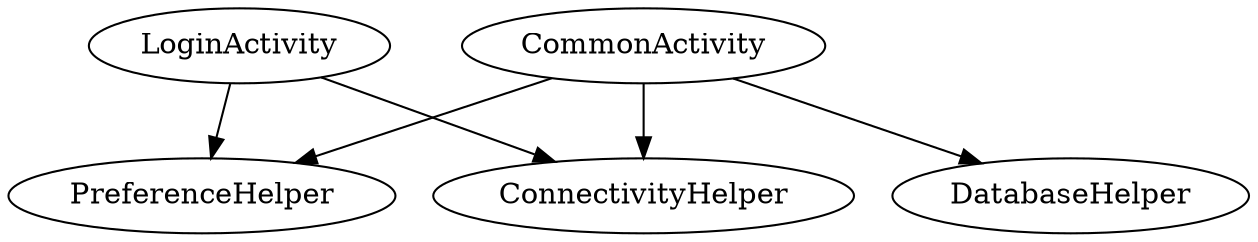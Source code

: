 digraph G1 {
  concentrate = true;
  CommonActivity -> ConnectivityHelper;
  CommonActivity -> DatabaseHelper;
  CommonActivity -> PreferenceHelper;
  LoginActivity -> ConnectivityHelper;
  LoginActivity -> PreferenceHelper;
}
